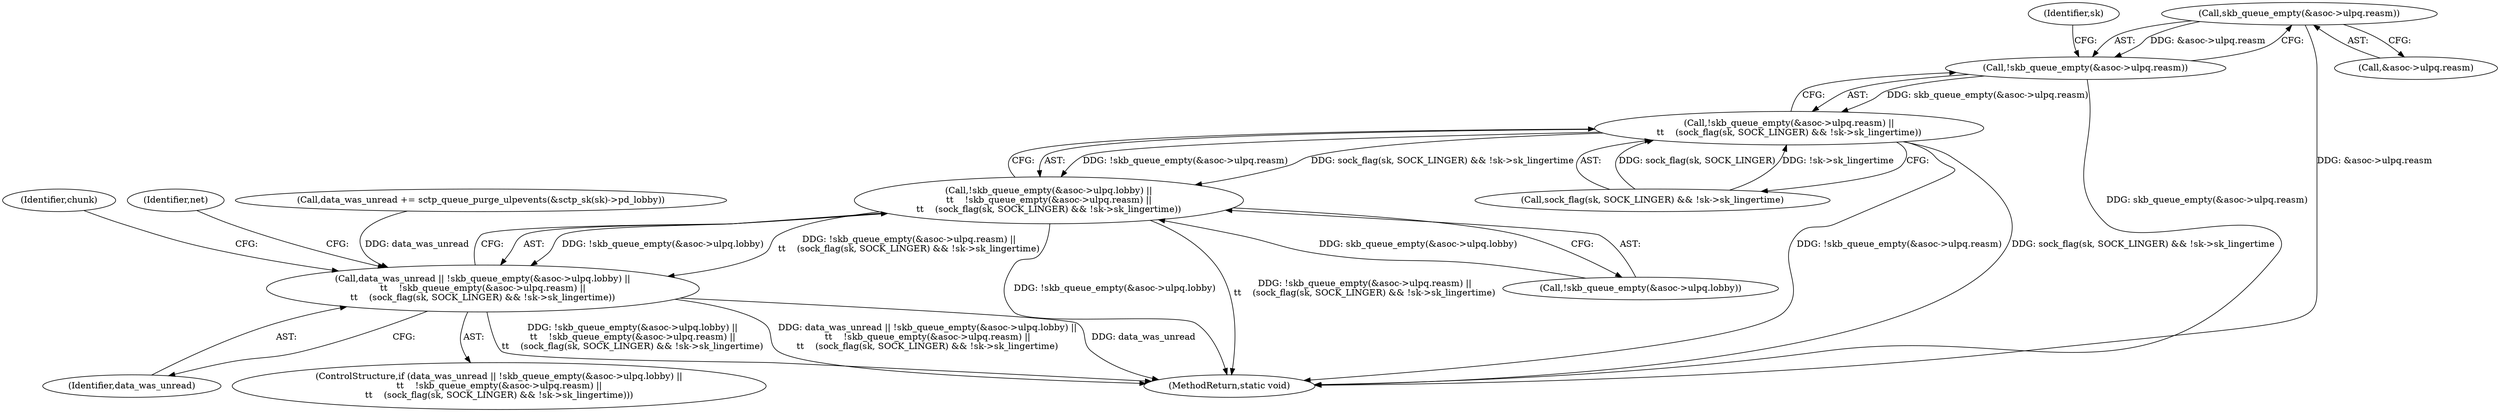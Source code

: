 digraph "0_linux_2d45a02d0166caf2627fe91897c6ffc3b19514c4@pointer" {
"1000189" [label="(Call,skb_queue_empty(&asoc->ulpq.reasm))"];
"1000188" [label="(Call,!skb_queue_empty(&asoc->ulpq.reasm))"];
"1000187" [label="(Call,!skb_queue_empty(&asoc->ulpq.reasm) ||\n\t\t    (sock_flag(sk, SOCK_LINGER) && !sk->sk_lingertime))"];
"1000178" [label="(Call,!skb_queue_empty(&asoc->ulpq.lobby) ||\n\t\t    !skb_queue_empty(&asoc->ulpq.reasm) ||\n\t\t    (sock_flag(sk, SOCK_LINGER) && !sk->sk_lingertime))"];
"1000176" [label="(Call,data_was_unread || !skb_queue_empty(&asoc->ulpq.lobby) ||\n\t\t    !skb_queue_empty(&asoc->ulpq.reasm) ||\n\t\t    (sock_flag(sk, SOCK_LINGER) && !sk->sk_lingertime))"];
"1000187" [label="(Call,!skb_queue_empty(&asoc->ulpq.reasm) ||\n\t\t    (sock_flag(sk, SOCK_LINGER) && !sk->sk_lingertime))"];
"1000189" [label="(Call,skb_queue_empty(&asoc->ulpq.reasm))"];
"1000260" [label="(MethodReturn,static void)"];
"1000179" [label="(Call,!skb_queue_empty(&asoc->ulpq.lobby))"];
"1000176" [label="(Call,data_was_unread || !skb_queue_empty(&asoc->ulpq.lobby) ||\n\t\t    !skb_queue_empty(&asoc->ulpq.reasm) ||\n\t\t    (sock_flag(sk, SOCK_LINGER) && !sk->sk_lingertime))"];
"1000178" [label="(Call,!skb_queue_empty(&asoc->ulpq.lobby) ||\n\t\t    !skb_queue_empty(&asoc->ulpq.reasm) ||\n\t\t    (sock_flag(sk, SOCK_LINGER) && !sk->sk_lingertime))"];
"1000177" [label="(Identifier,data_was_unread)"];
"1000207" [label="(Identifier,chunk)"];
"1000196" [label="(Call,sock_flag(sk, SOCK_LINGER) && !sk->sk_lingertime)"];
"1000175" [label="(ControlStructure,if (data_was_unread || !skb_queue_empty(&asoc->ulpq.lobby) ||\n\t\t    !skb_queue_empty(&asoc->ulpq.reasm) ||\n\t\t    (sock_flag(sk, SOCK_LINGER) && !sk->sk_lingertime)))"];
"1000188" [label="(Call,!skb_queue_empty(&asoc->ulpq.reasm))"];
"1000190" [label="(Call,&asoc->ulpq.reasm)"];
"1000220" [label="(Identifier,net)"];
"1000151" [label="(Call,data_was_unread += sctp_queue_purge_ulpevents(&sctp_sk(sk)->pd_lobby))"];
"1000198" [label="(Identifier,sk)"];
"1000189" -> "1000188"  [label="AST: "];
"1000189" -> "1000190"  [label="CFG: "];
"1000190" -> "1000189"  [label="AST: "];
"1000188" -> "1000189"  [label="CFG: "];
"1000189" -> "1000260"  [label="DDG: &asoc->ulpq.reasm"];
"1000189" -> "1000188"  [label="DDG: &asoc->ulpq.reasm"];
"1000188" -> "1000187"  [label="AST: "];
"1000198" -> "1000188"  [label="CFG: "];
"1000187" -> "1000188"  [label="CFG: "];
"1000188" -> "1000260"  [label="DDG: skb_queue_empty(&asoc->ulpq.reasm)"];
"1000188" -> "1000187"  [label="DDG: skb_queue_empty(&asoc->ulpq.reasm)"];
"1000187" -> "1000178"  [label="AST: "];
"1000187" -> "1000196"  [label="CFG: "];
"1000196" -> "1000187"  [label="AST: "];
"1000178" -> "1000187"  [label="CFG: "];
"1000187" -> "1000260"  [label="DDG: !skb_queue_empty(&asoc->ulpq.reasm)"];
"1000187" -> "1000260"  [label="DDG: sock_flag(sk, SOCK_LINGER) && !sk->sk_lingertime"];
"1000187" -> "1000178"  [label="DDG: !skb_queue_empty(&asoc->ulpq.reasm)"];
"1000187" -> "1000178"  [label="DDG: sock_flag(sk, SOCK_LINGER) && !sk->sk_lingertime"];
"1000196" -> "1000187"  [label="DDG: sock_flag(sk, SOCK_LINGER)"];
"1000196" -> "1000187"  [label="DDG: !sk->sk_lingertime"];
"1000178" -> "1000176"  [label="AST: "];
"1000178" -> "1000179"  [label="CFG: "];
"1000179" -> "1000178"  [label="AST: "];
"1000176" -> "1000178"  [label="CFG: "];
"1000178" -> "1000260"  [label="DDG: !skb_queue_empty(&asoc->ulpq.lobby)"];
"1000178" -> "1000260"  [label="DDG: !skb_queue_empty(&asoc->ulpq.reasm) ||\n\t\t    (sock_flag(sk, SOCK_LINGER) && !sk->sk_lingertime)"];
"1000178" -> "1000176"  [label="DDG: !skb_queue_empty(&asoc->ulpq.lobby)"];
"1000178" -> "1000176"  [label="DDG: !skb_queue_empty(&asoc->ulpq.reasm) ||\n\t\t    (sock_flag(sk, SOCK_LINGER) && !sk->sk_lingertime)"];
"1000179" -> "1000178"  [label="DDG: skb_queue_empty(&asoc->ulpq.lobby)"];
"1000176" -> "1000175"  [label="AST: "];
"1000176" -> "1000177"  [label="CFG: "];
"1000177" -> "1000176"  [label="AST: "];
"1000207" -> "1000176"  [label="CFG: "];
"1000220" -> "1000176"  [label="CFG: "];
"1000176" -> "1000260"  [label="DDG: !skb_queue_empty(&asoc->ulpq.lobby) ||\n\t\t    !skb_queue_empty(&asoc->ulpq.reasm) ||\n\t\t    (sock_flag(sk, SOCK_LINGER) && !sk->sk_lingertime)"];
"1000176" -> "1000260"  [label="DDG: data_was_unread || !skb_queue_empty(&asoc->ulpq.lobby) ||\n\t\t    !skb_queue_empty(&asoc->ulpq.reasm) ||\n\t\t    (sock_flag(sk, SOCK_LINGER) && !sk->sk_lingertime)"];
"1000176" -> "1000260"  [label="DDG: data_was_unread"];
"1000151" -> "1000176"  [label="DDG: data_was_unread"];
}
